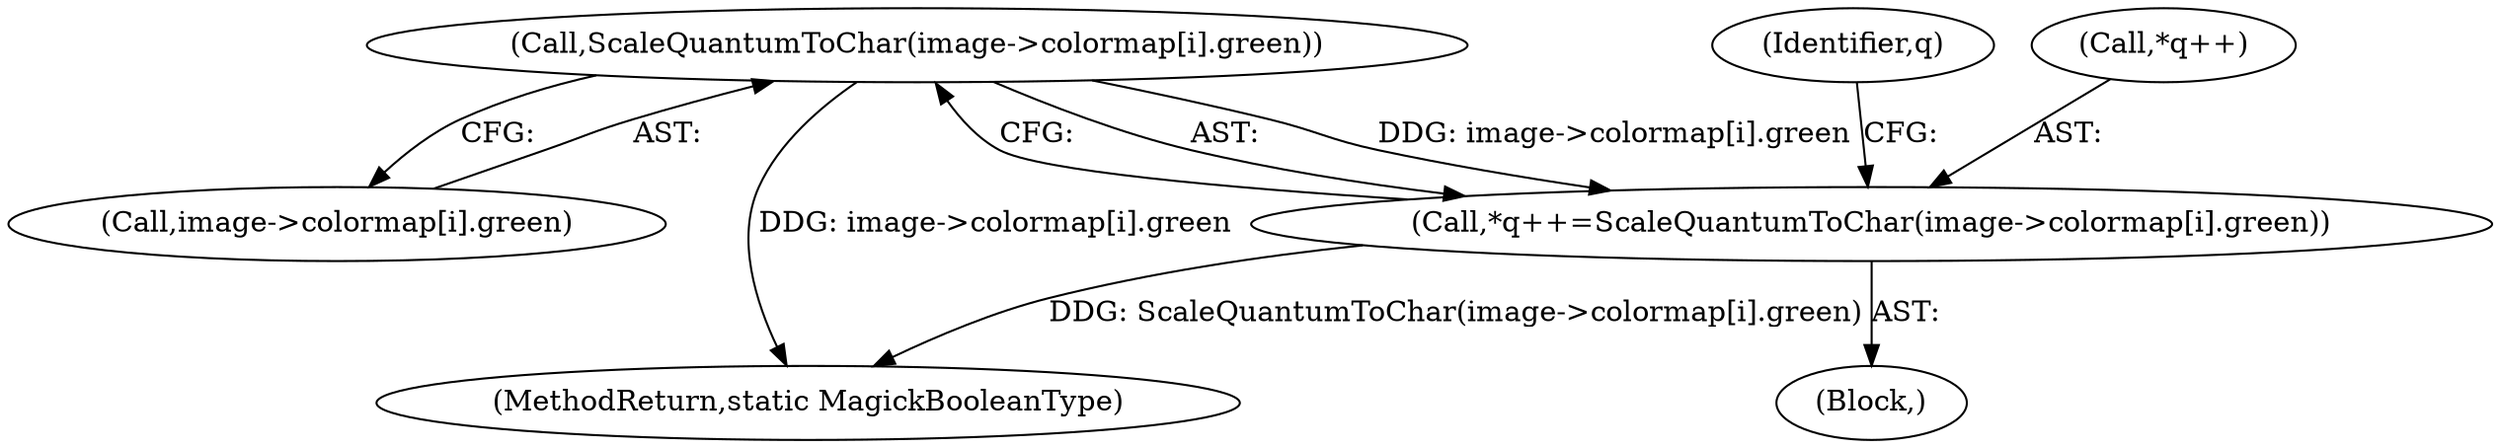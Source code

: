 digraph "0_ImageMagick_560e6e512961008938aa1d1b9aab06347b1c8f9b@array" {
"1000618" [label="(Call,ScaleQuantumToChar(image->colormap[i].green))"];
"1000614" [label="(Call,*q++=ScaleQuantumToChar(image->colormap[i].green))"];
"1000619" [label="(Call,image->colormap[i].green)"];
"1001350" [label="(MethodReturn,static MagickBooleanType)"];
"1000629" [label="(Identifier,q)"];
"1000601" [label="(Block,)"];
"1000618" [label="(Call,ScaleQuantumToChar(image->colormap[i].green))"];
"1000614" [label="(Call,*q++=ScaleQuantumToChar(image->colormap[i].green))"];
"1000615" [label="(Call,*q++)"];
"1000618" -> "1000614"  [label="AST: "];
"1000618" -> "1000619"  [label="CFG: "];
"1000619" -> "1000618"  [label="AST: "];
"1000614" -> "1000618"  [label="CFG: "];
"1000618" -> "1001350"  [label="DDG: image->colormap[i].green"];
"1000618" -> "1000614"  [label="DDG: image->colormap[i].green"];
"1000614" -> "1000601"  [label="AST: "];
"1000615" -> "1000614"  [label="AST: "];
"1000629" -> "1000614"  [label="CFG: "];
"1000614" -> "1001350"  [label="DDG: ScaleQuantumToChar(image->colormap[i].green)"];
}
